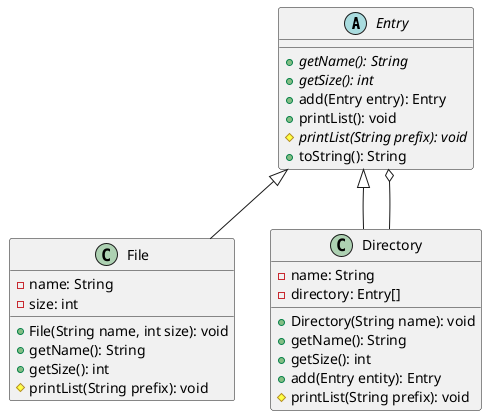 @startuml Composite 
abstract Entry {
  + {abstract} getName(): String 
  + {abstract} getSize(): int 
  + add(Entry entry): Entry 
  + printList(): void 
  # {abstract} printList(String prefix): void 
  + toString(): String
}

class File extends Entry {
  - name: String
  - size: int
  + File(String name, int size): void 
  + getName(): String 
  + getSize(): int 
  # printList(String prefix): void 
}

class Directory extends Entry {
  - name: String
  - directory: Entry[]
  + Directory(String name): void 
  + getName(): String 
  + getSize(): int 
  + add(Entry entity): Entry
  # printList(String prefix): void 
}

Directory --o Entry
@enduml